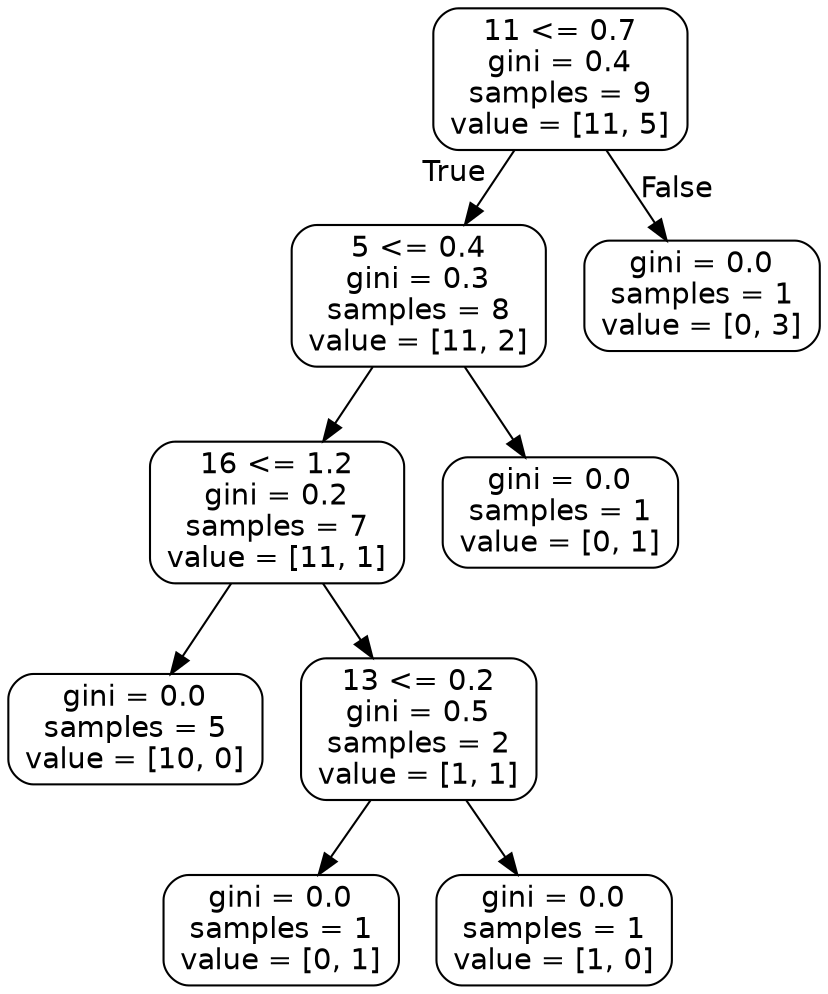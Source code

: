 digraph Tree {
node [shape=box, style="rounded", color="black", fontname=helvetica] ;
edge [fontname=helvetica] ;
0 [label="11 <= 0.7\ngini = 0.4\nsamples = 9\nvalue = [11, 5]"] ;
1 [label="5 <= 0.4\ngini = 0.3\nsamples = 8\nvalue = [11, 2]"] ;
0 -> 1 [labeldistance=2.5, labelangle=45, headlabel="True"] ;
2 [label="16 <= 1.2\ngini = 0.2\nsamples = 7\nvalue = [11, 1]"] ;
1 -> 2 ;
3 [label="gini = 0.0\nsamples = 5\nvalue = [10, 0]"] ;
2 -> 3 ;
4 [label="13 <= 0.2\ngini = 0.5\nsamples = 2\nvalue = [1, 1]"] ;
2 -> 4 ;
5 [label="gini = 0.0\nsamples = 1\nvalue = [0, 1]"] ;
4 -> 5 ;
6 [label="gini = 0.0\nsamples = 1\nvalue = [1, 0]"] ;
4 -> 6 ;
7 [label="gini = 0.0\nsamples = 1\nvalue = [0, 1]"] ;
1 -> 7 ;
8 [label="gini = 0.0\nsamples = 1\nvalue = [0, 3]"] ;
0 -> 8 [labeldistance=2.5, labelangle=-45, headlabel="False"] ;
}